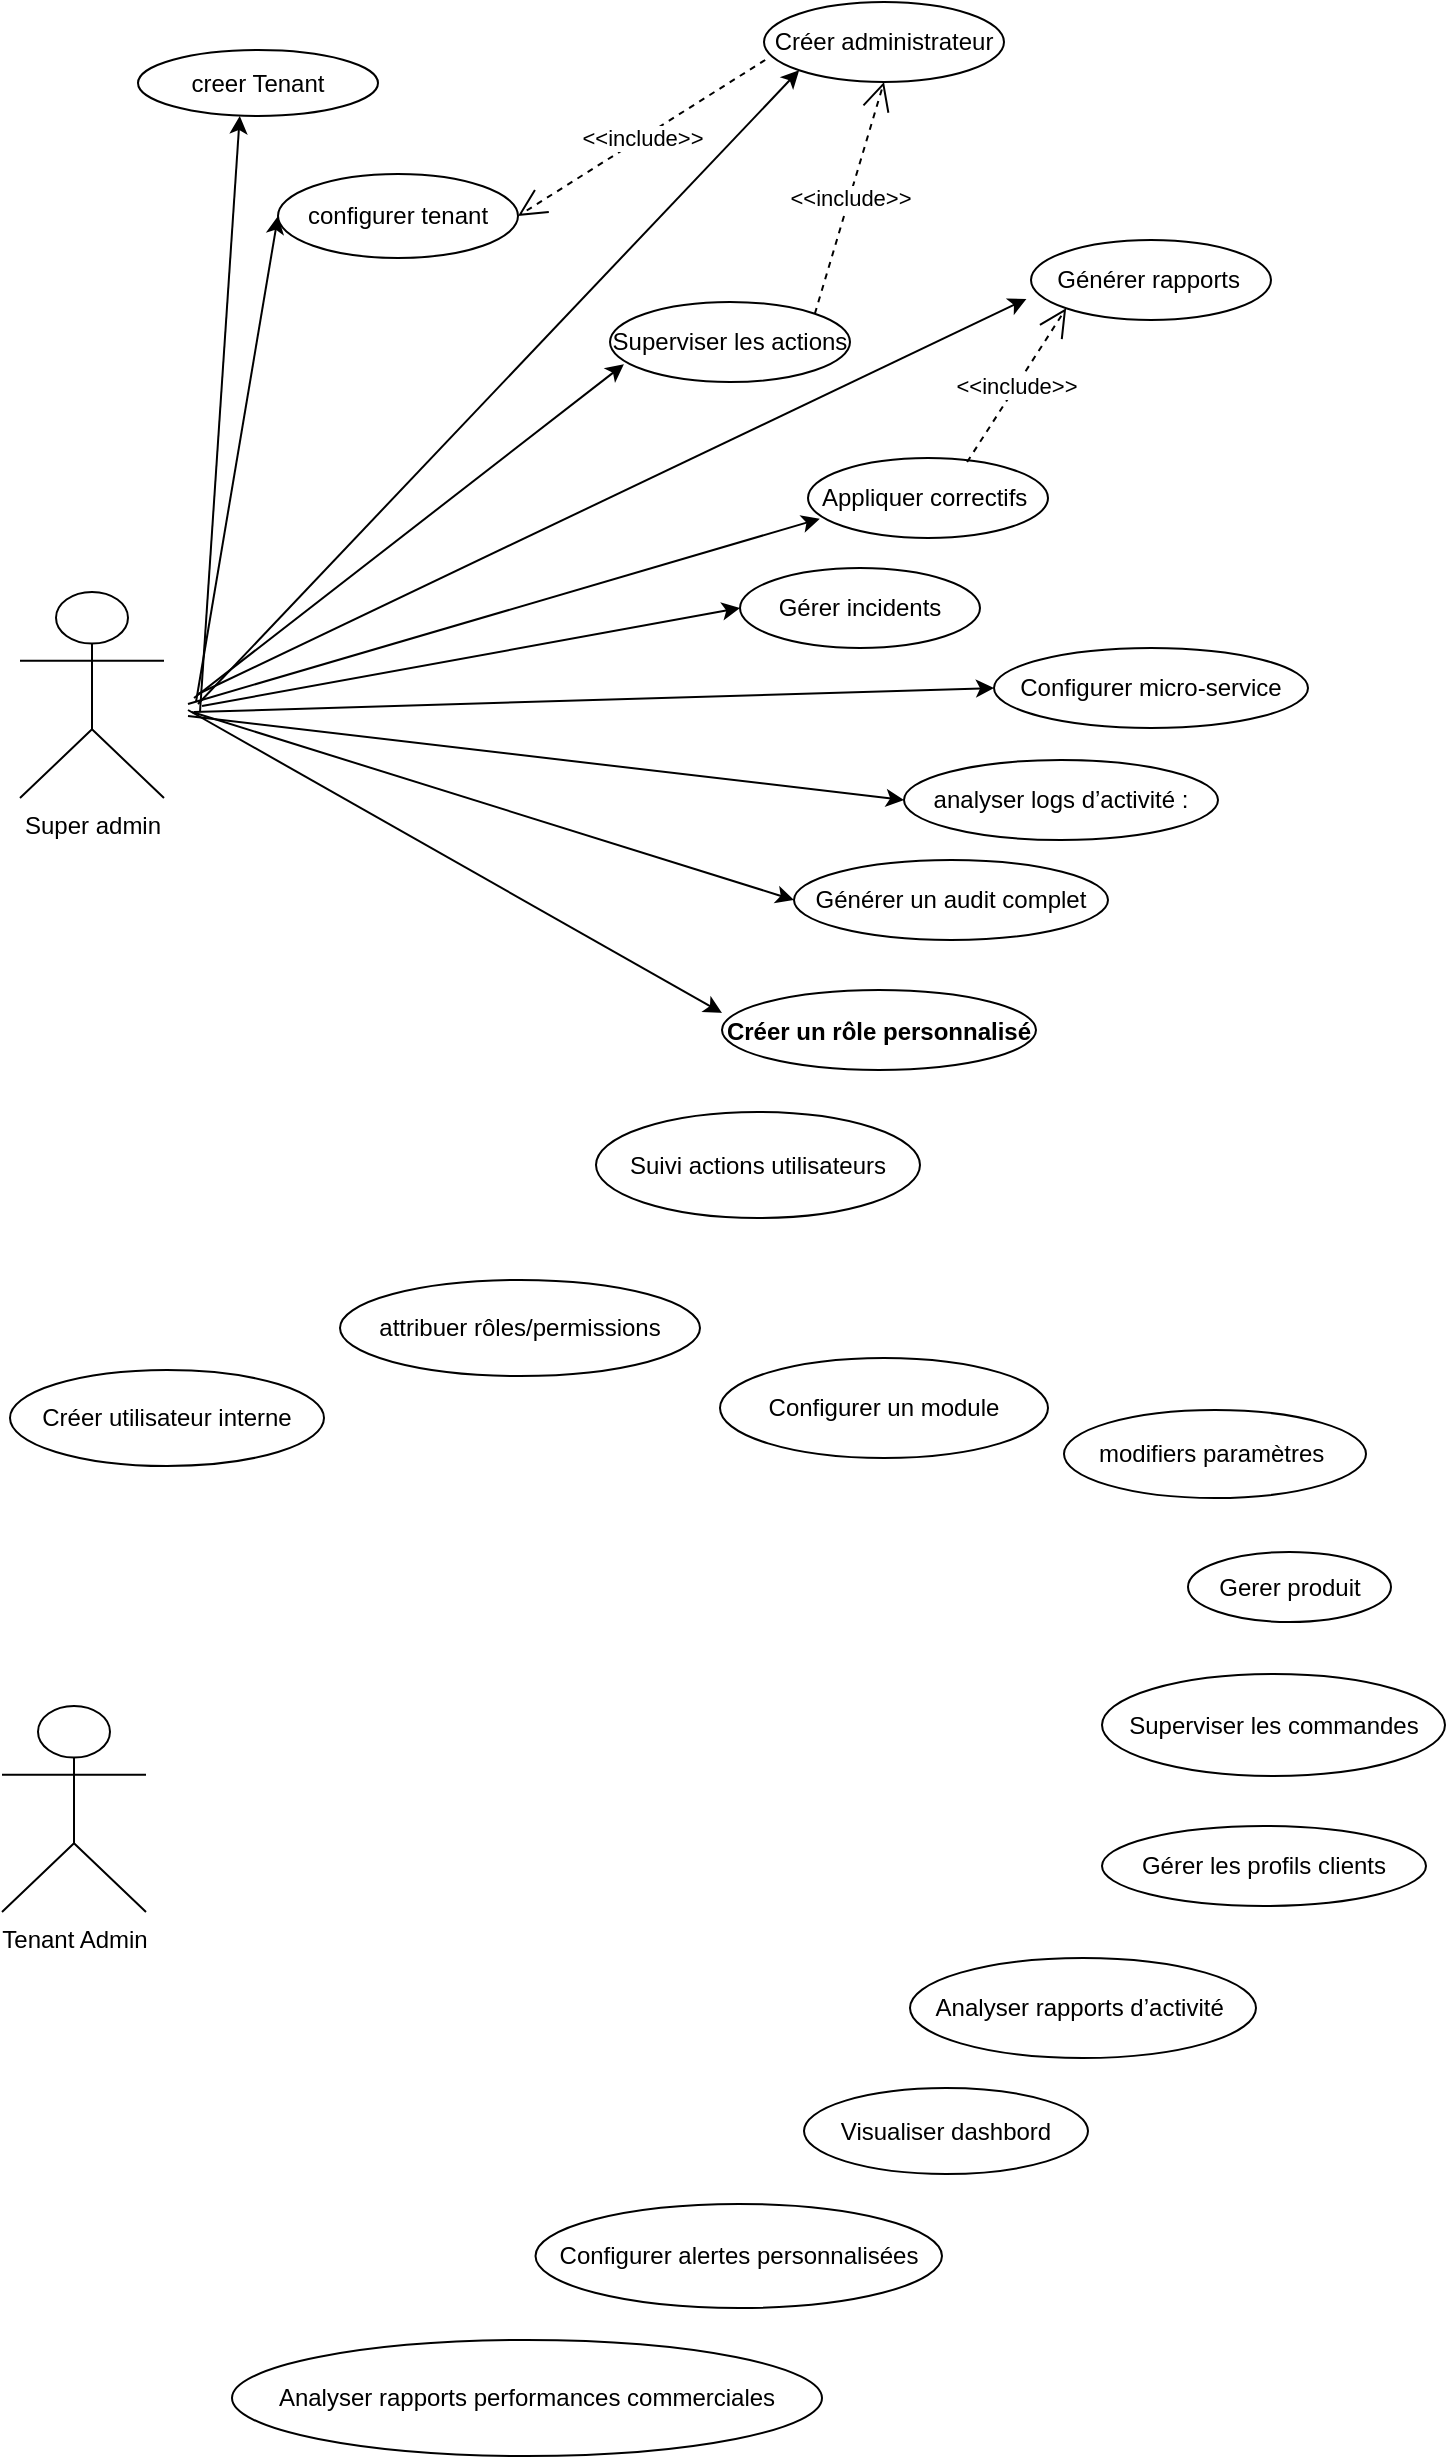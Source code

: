 <mxfile>
    <diagram id="4B2dzDQTKEOs6iFmxYXp" name="Page-1">
        <mxGraphModel dx="1520" dy="675" grid="0" gridSize="10" guides="1" tooltips="1" connect="1" arrows="1" fold="1" page="1" pageScale="1" pageWidth="1100" pageHeight="850" math="0" shadow="0">
            <root>
                <mxCell id="0"/>
                <mxCell id="1" parent="0"/>
                <mxCell id="3" value="Super admin" style="shape=umlActor;verticalLabelPosition=bottom;verticalAlign=top;html=1;outlineConnect=0;" vertex="1" parent="1">
                    <mxGeometry x="87" y="332" width="72" height="103" as="geometry"/>
                </mxCell>
                <mxCell id="4" value="creer Tenant" style="ellipse;whiteSpace=wrap;html=1;" vertex="1" parent="1">
                    <mxGeometry x="146" y="61" width="120" height="33" as="geometry"/>
                </mxCell>
                <mxCell id="5" value="  Créer administrateur" style="ellipse;whiteSpace=wrap;html=1;" vertex="1" parent="1">
                    <mxGeometry x="459" y="37" width="120" height="40" as="geometry"/>
                </mxCell>
                <mxCell id="6" value="configurer tenant" style="ellipse;whiteSpace=wrap;html=1;" vertex="1" parent="1">
                    <mxGeometry x="216" y="123" width="120" height="42" as="geometry"/>
                </mxCell>
                <mxCell id="7" value=" Superviser les actions" style="ellipse;whiteSpace=wrap;html=1;" vertex="1" parent="1">
                    <mxGeometry x="382" y="187" width="120" height="40" as="geometry"/>
                </mxCell>
                <mxCell id="9" value="" style="endArrow=classic;html=1;entryX=0.424;entryY=1;entryDx=0;entryDy=0;entryPerimeter=0;" edge="1" parent="1" target="4">
                    <mxGeometry width="50" height="50" relative="1" as="geometry">
                        <mxPoint x="177" y="392" as="sourcePoint"/>
                        <mxPoint x="378" y="74" as="targetPoint"/>
                    </mxGeometry>
                </mxCell>
                <mxCell id="10" value="" style="endArrow=classic;html=1;entryX=0;entryY=0.5;entryDx=0;entryDy=0;" edge="1" parent="1" target="6">
                    <mxGeometry width="50" height="50" relative="1" as="geometry">
                        <mxPoint x="175" y="387" as="sourcePoint"/>
                        <mxPoint x="405" y="197" as="targetPoint"/>
                    </mxGeometry>
                </mxCell>
                <mxCell id="15" value="" style="endArrow=classic;html=1;entryX=0;entryY=1;entryDx=0;entryDy=0;" edge="1" parent="1" target="5">
                    <mxGeometry width="50" height="50" relative="1" as="geometry">
                        <mxPoint x="176" y="388" as="sourcePoint"/>
                        <mxPoint x="433" y="151" as="targetPoint"/>
                    </mxGeometry>
                </mxCell>
                <mxCell id="16" value="" style="endArrow=classic;html=1;entryX=0.058;entryY=0.779;entryDx=0;entryDy=0;entryPerimeter=0;" edge="1" parent="1" target="7">
                    <mxGeometry width="50" height="50" relative="1" as="geometry">
                        <mxPoint x="174" y="385" as="sourcePoint"/>
                        <mxPoint x="662" y="265" as="targetPoint"/>
                    </mxGeometry>
                </mxCell>
                <mxCell id="19" value="&amp;lt;&amp;lt;include&amp;gt;&amp;gt;" style="endArrow=open;endSize=12;dashed=1;html=1;entryX=0.5;entryY=1;entryDx=0;entryDy=0;exitX=1;exitY=0;exitDx=0;exitDy=0;" edge="1" parent="1" source="7" target="5">
                    <mxGeometry width="160" relative="1" as="geometry">
                        <mxPoint x="669" y="220" as="sourcePoint"/>
                        <mxPoint x="717" y="290" as="targetPoint"/>
                    </mxGeometry>
                </mxCell>
                <mxCell id="20" value="&amp;lt;&amp;lt;include&amp;gt;&amp;gt;" style="endArrow=open;endSize=12;dashed=1;html=1;entryX=1;entryY=0.5;entryDx=0;entryDy=0;exitX=0.005;exitY=0.725;exitDx=0;exitDy=0;exitPerimeter=0;" edge="1" parent="1" source="5" target="6">
                    <mxGeometry width="160" relative="1" as="geometry">
                        <mxPoint x="493" y="112" as="sourcePoint"/>
                        <mxPoint x="599" y="188" as="targetPoint"/>
                    </mxGeometry>
                </mxCell>
                <mxCell id="21" value="  Appliquer correctifs&amp;nbsp;" style="ellipse;whiteSpace=wrap;html=1;" vertex="1" parent="1">
                    <mxGeometry x="481" y="265" width="120" height="40" as="geometry"/>
                </mxCell>
                <mxCell id="22" value="  Générer rapports&amp;nbsp;" style="ellipse;whiteSpace=wrap;html=1;" vertex="1" parent="1">
                    <mxGeometry x="592.5" y="156" width="120" height="40" as="geometry"/>
                </mxCell>
                <mxCell id="23" value=" Gérer incidents" style="ellipse;whiteSpace=wrap;html=1;" vertex="1" parent="1">
                    <mxGeometry x="447" y="320" width="120" height="40" as="geometry"/>
                </mxCell>
                <mxCell id="25" value="" style="endArrow=classic;html=1;entryX=-0.019;entryY=0.737;entryDx=0;entryDy=0;entryPerimeter=0;" edge="1" parent="1" target="22">
                    <mxGeometry width="50" height="50" relative="1" as="geometry">
                        <mxPoint x="176" y="383" as="sourcePoint"/>
                        <mxPoint x="662" y="244" as="targetPoint"/>
                    </mxGeometry>
                </mxCell>
                <mxCell id="26" value="" style="endArrow=classic;html=1;entryX=0.049;entryY=0.76;entryDx=0;entryDy=0;entryPerimeter=0;" edge="1" parent="1" target="21">
                    <mxGeometry width="50" height="50" relative="1" as="geometry">
                        <mxPoint x="171" y="388" as="sourcePoint"/>
                        <mxPoint x="662" y="244" as="targetPoint"/>
                    </mxGeometry>
                </mxCell>
                <mxCell id="27" value="" style="endArrow=classic;html=1;entryX=0;entryY=0.5;entryDx=0;entryDy=0;" edge="1" parent="1" target="23">
                    <mxGeometry width="50" height="50" relative="1" as="geometry">
                        <mxPoint x="178" y="389" as="sourcePoint"/>
                        <mxPoint x="662" y="244" as="targetPoint"/>
                    </mxGeometry>
                </mxCell>
                <mxCell id="29" value="&amp;lt;&amp;lt;include&amp;gt;&amp;gt;" style="endArrow=open;endSize=12;dashed=1;html=1;entryX=0;entryY=1;entryDx=0;entryDy=0;exitX=0.663;exitY=0.05;exitDx=0;exitDy=0;exitPerimeter=0;" edge="1" parent="1" source="21" target="22">
                    <mxGeometry width="160" relative="1" as="geometry">
                        <mxPoint x="495.426" y="242.858" as="sourcePoint"/>
                        <mxPoint x="507" y="189" as="targetPoint"/>
                    </mxGeometry>
                </mxCell>
                <mxCell id="30" value=" Configurer micro-service" style="ellipse;whiteSpace=wrap;html=1;" vertex="1" parent="1">
                    <mxGeometry x="574" y="360" width="157" height="40" as="geometry"/>
                </mxCell>
                <mxCell id="32" value="" style="endArrow=classic;html=1;entryX=0;entryY=0.5;entryDx=0;entryDy=0;" edge="1" parent="1" target="30">
                    <mxGeometry width="50" height="50" relative="1" as="geometry">
                        <mxPoint x="174" y="392" as="sourcePoint"/>
                        <mxPoint x="662" y="237" as="targetPoint"/>
                    </mxGeometry>
                </mxCell>
                <mxCell id="33" value=" Générer un audit complet" style="ellipse;whiteSpace=wrap;html=1;" vertex="1" parent="1">
                    <mxGeometry x="474" y="466" width="157" height="40" as="geometry"/>
                </mxCell>
                <mxCell id="34" value="analyser logs d’activité :" style="ellipse;whiteSpace=wrap;html=1;" vertex="1" parent="1">
                    <mxGeometry x="529" y="416" width="157" height="40" as="geometry"/>
                </mxCell>
                <mxCell id="38" value="&lt;strong&gt;&lt;span style=&quot;line-height: 107%; font-family: Calibri, sans-serif;&quot;&gt;&lt;font style=&quot;font-size: 12px;&quot;&gt;Créer un rôle personnalisé&lt;/font&gt;&lt;/span&gt;&lt;/strong&gt;&lt;span style=&quot;font-size:11.0pt;line-height:107%;font-family:&amp;quot;Calibri&amp;quot;,sans-serif;&lt;br/&gt;mso-ascii-theme-font:minor-latin;mso-fareast-font-family:Calibri;mso-fareast-theme-font:&lt;br/&gt;minor-latin;mso-hansi-theme-font:minor-latin;mso-bidi-theme-font:minor-latin;&lt;br/&gt;mso-ansi-language:FR;mso-fareast-language:EN-US;mso-bidi-language:AR-SA&quot;&gt;&lt;/span&gt;" style="ellipse;whiteSpace=wrap;html=1;" vertex="1" parent="1">
                    <mxGeometry x="438" y="531" width="157" height="40" as="geometry"/>
                </mxCell>
                <mxCell id="39" value="" style="endArrow=classic;html=1;fontSize=12;entryX=0;entryY=0.5;entryDx=0;entryDy=0;" edge="1" parent="1" target="34">
                    <mxGeometry width="50" height="50" relative="1" as="geometry">
                        <mxPoint x="171" y="394" as="sourcePoint"/>
                        <mxPoint x="662" y="275" as="targetPoint"/>
                    </mxGeometry>
                </mxCell>
                <mxCell id="40" value="" style="endArrow=classic;html=1;fontSize=12;entryX=0;entryY=0.5;entryDx=0;entryDy=0;" edge="1" parent="1" target="33">
                    <mxGeometry width="50" height="50" relative="1" as="geometry">
                        <mxPoint x="173" y="392" as="sourcePoint"/>
                        <mxPoint x="662" y="275" as="targetPoint"/>
                    </mxGeometry>
                </mxCell>
                <mxCell id="41" value="" style="endArrow=classic;html=1;fontSize=12;entryX=0;entryY=0.287;entryDx=0;entryDy=0;entryPerimeter=0;" edge="1" parent="1" target="38">
                    <mxGeometry width="50" height="50" relative="1" as="geometry">
                        <mxPoint x="171" y="391" as="sourcePoint"/>
                        <mxPoint x="662" y="275" as="targetPoint"/>
                    </mxGeometry>
                </mxCell>
                <mxCell id="42" value="Créer utilisateur interne" style="ellipse;whiteSpace=wrap;html=1;fontSize=12;" vertex="1" parent="1">
                    <mxGeometry x="82" y="721" width="157" height="48" as="geometry"/>
                </mxCell>
                <mxCell id="43" value="Tenant Admin" style="shape=umlActor;verticalLabelPosition=bottom;verticalAlign=top;html=1;outlineConnect=0;" vertex="1" parent="1">
                    <mxGeometry x="78" y="889" width="72" height="103" as="geometry"/>
                </mxCell>
                <mxCell id="44" value="attribuer rôles/permissions" style="ellipse;whiteSpace=wrap;html=1;fontSize=12;" vertex="1" parent="1">
                    <mxGeometry x="247" y="676" width="180" height="48" as="geometry"/>
                </mxCell>
                <mxCell id="45" value="Suivi actions utilisateurs" style="ellipse;whiteSpace=wrap;html=1;fontSize=12;" vertex="1" parent="1">
                    <mxGeometry x="375" y="592" width="162" height="53" as="geometry"/>
                </mxCell>
                <mxCell id="46" value="modifiers paramètres&amp;nbsp;" style="ellipse;whiteSpace=wrap;html=1;fontSize=12;" vertex="1" parent="1">
                    <mxGeometry x="609" y="741" width="151" height="44" as="geometry"/>
                </mxCell>
                <mxCell id="47" value="Configurer un module" style="ellipse;whiteSpace=wrap;html=1;fontSize=12;" vertex="1" parent="1">
                    <mxGeometry x="437" y="715" width="164" height="50" as="geometry"/>
                </mxCell>
                <mxCell id="48" value="Gerer produit" style="ellipse;whiteSpace=wrap;html=1;fontSize=12;" vertex="1" parent="1">
                    <mxGeometry x="671" y="812" width="101.5" height="35" as="geometry"/>
                </mxCell>
                <mxCell id="49" value="Superviser les commandes" style="ellipse;whiteSpace=wrap;html=1;fontSize=12;" vertex="1" parent="1">
                    <mxGeometry x="628" y="873" width="171.5" height="51" as="geometry"/>
                </mxCell>
                <mxCell id="50" value="Gérer les profils clients" style="ellipse;whiteSpace=wrap;html=1;fontSize=12;" vertex="1" parent="1">
                    <mxGeometry x="628" y="949" width="162" height="40" as="geometry"/>
                </mxCell>
                <mxCell id="51" value="Analyser rapports d’activité&amp;nbsp;" style="ellipse;whiteSpace=wrap;html=1;fontSize=12;" vertex="1" parent="1">
                    <mxGeometry x="532" y="1015" width="173" height="50" as="geometry"/>
                </mxCell>
                <mxCell id="52" value="Visualiser dashbord" style="ellipse;whiteSpace=wrap;html=1;fontSize=12;" vertex="1" parent="1">
                    <mxGeometry x="479" y="1080" width="142" height="43" as="geometry"/>
                </mxCell>
                <mxCell id="53" value="Configurer alertes personnalisées" style="ellipse;whiteSpace=wrap;html=1;fontSize=12;" vertex="1" parent="1">
                    <mxGeometry x="344.75" y="1138" width="203.25" height="52" as="geometry"/>
                </mxCell>
                <mxCell id="54" value="Analyser rapports performances commerciales " style="ellipse;whiteSpace=wrap;html=1;fontSize=12;" vertex="1" parent="1">
                    <mxGeometry x="193" y="1206" width="295" height="58" as="geometry"/>
                </mxCell>
            </root>
        </mxGraphModel>
    </diagram>
</mxfile>